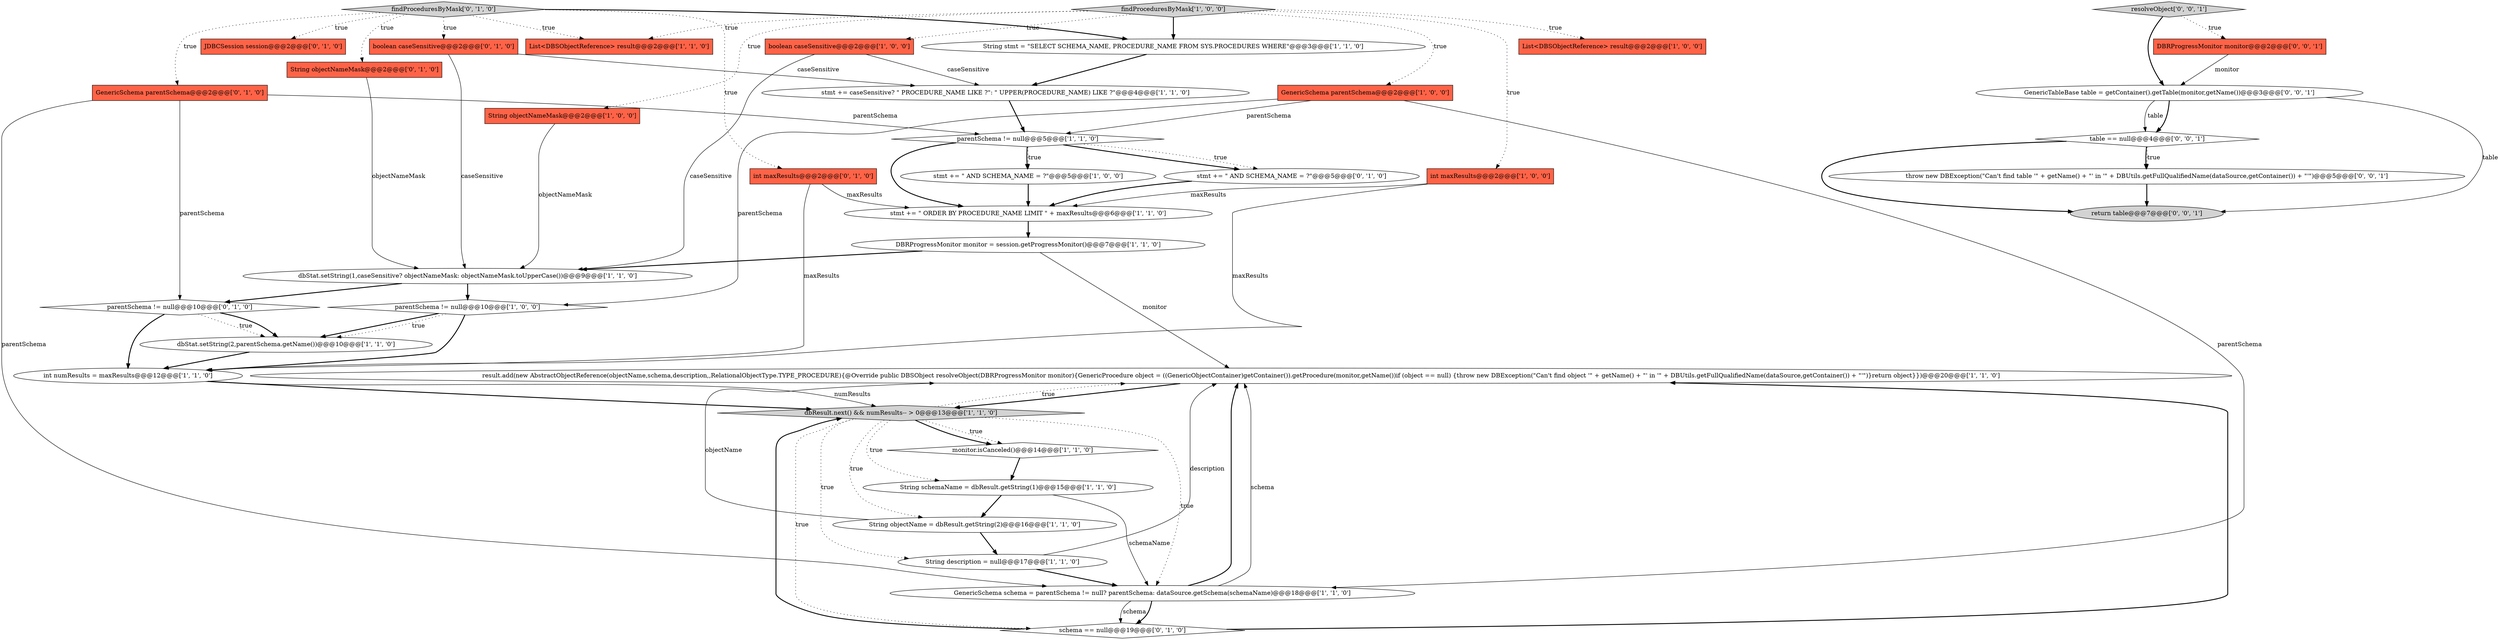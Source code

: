 digraph {
23 [style = filled, label = "stmt += \" ORDER BY PROCEDURE_NAME LIMIT \" + maxResults@@@6@@@['1', '1', '0']", fillcolor = white, shape = ellipse image = "AAA0AAABBB1BBB"];
28 [style = filled, label = "String objectNameMask@@@2@@@['0', '1', '0']", fillcolor = tomato, shape = box image = "AAA0AAABBB2BBB"];
2 [style = filled, label = "parentSchema != null@@@10@@@['1', '0', '0']", fillcolor = white, shape = diamond image = "AAA0AAABBB1BBB"];
16 [style = filled, label = "String stmt = \"SELECT SCHEMA_NAME, PROCEDURE_NAME FROM SYS.PROCEDURES WHERE\"@@@3@@@['1', '1', '0']", fillcolor = white, shape = ellipse image = "AAA0AAABBB1BBB"];
10 [style = filled, label = "boolean caseSensitive@@@2@@@['1', '0', '0']", fillcolor = tomato, shape = box image = "AAA0AAABBB1BBB"];
6 [style = filled, label = "List<DBSObjectReference> result@@@2@@@['1', '0', '0']", fillcolor = tomato, shape = box image = "AAA0AAABBB1BBB"];
12 [style = filled, label = "int numResults = maxResults@@@12@@@['1', '1', '0']", fillcolor = white, shape = ellipse image = "AAA0AAABBB1BBB"];
19 [style = filled, label = "List<DBSObjectReference> result@@@2@@@['1', '1', '0']", fillcolor = tomato, shape = box image = "AAA0AAABBB1BBB"];
24 [style = filled, label = "stmt += \" AND SCHEMA_NAME = ?\"@@@5@@@['0', '1', '0']", fillcolor = white, shape = ellipse image = "AAA0AAABBB2BBB"];
25 [style = filled, label = "int maxResults@@@2@@@['0', '1', '0']", fillcolor = tomato, shape = box image = "AAA0AAABBB2BBB"];
13 [style = filled, label = "DBRProgressMonitor monitor = session.getProgressMonitor()@@@7@@@['1', '1', '0']", fillcolor = white, shape = ellipse image = "AAA0AAABBB1BBB"];
26 [style = filled, label = "GenericSchema parentSchema@@@2@@@['0', '1', '0']", fillcolor = tomato, shape = box image = "AAA0AAABBB2BBB"];
4 [style = filled, label = "String description = null@@@17@@@['1', '1', '0']", fillcolor = white, shape = ellipse image = "AAA0AAABBB1BBB"];
30 [style = filled, label = "findProceduresByMask['0', '1', '0']", fillcolor = lightgray, shape = diamond image = "AAA0AAABBB2BBB"];
21 [style = filled, label = "findProceduresByMask['1', '0', '0']", fillcolor = lightgray, shape = diamond image = "AAA0AAABBB1BBB"];
1 [style = filled, label = "GenericSchema parentSchema@@@2@@@['1', '0', '0']", fillcolor = tomato, shape = box image = "AAA0AAABBB1BBB"];
20 [style = filled, label = "String schemaName = dbResult.getString(1)@@@15@@@['1', '1', '0']", fillcolor = white, shape = ellipse image = "AAA0AAABBB1BBB"];
18 [style = filled, label = "dbResult.next() && numResults-- > 0@@@13@@@['1', '1', '0']", fillcolor = lightgray, shape = diamond image = "AAA0AAABBB1BBB"];
11 [style = filled, label = "parentSchema != null@@@5@@@['1', '1', '0']", fillcolor = white, shape = diamond image = "AAA0AAABBB1BBB"];
36 [style = filled, label = "table == null@@@4@@@['0', '0', '1']", fillcolor = white, shape = diamond image = "AAA0AAABBB3BBB"];
35 [style = filled, label = "resolveObject['0', '0', '1']", fillcolor = lightgray, shape = diamond image = "AAA0AAABBB3BBB"];
5 [style = filled, label = "String objectNameMask@@@2@@@['1', '0', '0']", fillcolor = tomato, shape = box image = "AAA0AAABBB1BBB"];
27 [style = filled, label = "JDBCSession session@@@2@@@['0', '1', '0']", fillcolor = tomato, shape = box image = "AAA0AAABBB2BBB"];
31 [style = filled, label = "boolean caseSensitive@@@2@@@['0', '1', '0']", fillcolor = tomato, shape = box image = "AAA0AAABBB2BBB"];
37 [style = filled, label = "return table@@@7@@@['0', '0', '1']", fillcolor = lightgray, shape = ellipse image = "AAA0AAABBB3BBB"];
15 [style = filled, label = "stmt += caseSensitive? \" PROCEDURE_NAME LIKE ?\": \" UPPER(PROCEDURE_NAME) LIKE ?\"@@@4@@@['1', '1', '0']", fillcolor = white, shape = ellipse image = "AAA0AAABBB1BBB"];
22 [style = filled, label = "String objectName = dbResult.getString(2)@@@16@@@['1', '1', '0']", fillcolor = white, shape = ellipse image = "AAA0AAABBB1BBB"];
7 [style = filled, label = "result.add(new AbstractObjectReference(objectName,schema,description,,RelationalObjectType.TYPE_PROCEDURE){@Override public DBSObject resolveObject(DBRProgressMonitor monitor){GenericProcedure object = ((GenericObjectContainer)getContainer()).getProcedure(monitor,getName())if (object == null) {throw new DBException(\"Can't find object '\" + getName() + \"' in '\" + DBUtils.getFullQualifiedName(dataSource,getContainer()) + \"'\")}return object}})@@@20@@@['1', '1', '0']", fillcolor = white, shape = ellipse image = "AAA0AAABBB1BBB"];
14 [style = filled, label = "dbStat.setString(1,caseSensitive? objectNameMask: objectNameMask.toUpperCase())@@@9@@@['1', '1', '0']", fillcolor = white, shape = ellipse image = "AAA0AAABBB1BBB"];
32 [style = filled, label = "parentSchema != null@@@10@@@['0', '1', '0']", fillcolor = white, shape = diamond image = "AAA0AAABBB2BBB"];
38 [style = filled, label = "throw new DBException(\"Can't find table '\" + getName() + \"' in '\" + DBUtils.getFullQualifiedName(dataSource,getContainer()) + \"'\")@@@5@@@['0', '0', '1']", fillcolor = white, shape = ellipse image = "AAA0AAABBB3BBB"];
0 [style = filled, label = "stmt += \" AND SCHEMA_NAME = ?\"@@@5@@@['1', '0', '0']", fillcolor = white, shape = ellipse image = "AAA0AAABBB1BBB"];
29 [style = filled, label = "schema == null@@@19@@@['0', '1', '0']", fillcolor = white, shape = diamond image = "AAA1AAABBB2BBB"];
17 [style = filled, label = "dbStat.setString(2,parentSchema.getName())@@@10@@@['1', '1', '0']", fillcolor = white, shape = ellipse image = "AAA0AAABBB1BBB"];
3 [style = filled, label = "int maxResults@@@2@@@['1', '0', '0']", fillcolor = tomato, shape = box image = "AAA0AAABBB1BBB"];
8 [style = filled, label = "GenericSchema schema = parentSchema != null? parentSchema: dataSource.getSchema(schemaName)@@@18@@@['1', '1', '0']", fillcolor = white, shape = ellipse image = "AAA0AAABBB1BBB"];
9 [style = filled, label = "monitor.isCanceled()@@@14@@@['1', '1', '0']", fillcolor = white, shape = diamond image = "AAA0AAABBB1BBB"];
34 [style = filled, label = "GenericTableBase table = getContainer().getTable(monitor,getName())@@@3@@@['0', '0', '1']", fillcolor = white, shape = ellipse image = "AAA0AAABBB3BBB"];
33 [style = filled, label = "DBRProgressMonitor monitor@@@2@@@['0', '0', '1']", fillcolor = tomato, shape = box image = "AAA0AAABBB3BBB"];
30->19 [style = dotted, label="true"];
25->23 [style = solid, label="maxResults"];
14->32 [style = bold, label=""];
4->8 [style = bold, label=""];
21->5 [style = dotted, label="true"];
2->17 [style = bold, label=""];
0->23 [style = bold, label=""];
18->7 [style = dotted, label="true"];
30->31 [style = dotted, label="true"];
11->23 [style = bold, label=""];
36->38 [style = bold, label=""];
35->34 [style = bold, label=""];
34->36 [style = solid, label="table"];
36->38 [style = dotted, label="true"];
18->20 [style = dotted, label="true"];
31->15 [style = solid, label="caseSensitive"];
11->24 [style = dotted, label="true"];
26->8 [style = solid, label="parentSchema"];
9->20 [style = bold, label=""];
18->8 [style = dotted, label="true"];
33->34 [style = solid, label="monitor"];
18->29 [style = dotted, label="true"];
28->14 [style = solid, label="objectNameMask"];
32->17 [style = dotted, label="true"];
30->16 [style = bold, label=""];
4->7 [style = solid, label="description"];
12->18 [style = solid, label="numResults"];
30->26 [style = dotted, label="true"];
12->18 [style = bold, label=""];
25->12 [style = solid, label="maxResults"];
29->7 [style = bold, label=""];
18->9 [style = dotted, label="true"];
1->2 [style = solid, label="parentSchema"];
8->29 [style = solid, label="schema"];
8->7 [style = solid, label="schema"];
13->7 [style = solid, label="monitor"];
3->12 [style = solid, label="maxResults"];
20->8 [style = solid, label="schemaName"];
30->28 [style = dotted, label="true"];
31->14 [style = solid, label="caseSensitive"];
34->37 [style = solid, label="table"];
7->18 [style = bold, label=""];
11->0 [style = bold, label=""];
21->16 [style = bold, label=""];
20->22 [style = bold, label=""];
38->37 [style = bold, label=""];
21->3 [style = dotted, label="true"];
21->1 [style = dotted, label="true"];
34->36 [style = bold, label=""];
11->24 [style = bold, label=""];
1->11 [style = solid, label="parentSchema"];
21->10 [style = dotted, label="true"];
23->13 [style = bold, label=""];
26->32 [style = solid, label="parentSchema"];
18->9 [style = bold, label=""];
22->7 [style = solid, label="objectName"];
18->4 [style = dotted, label="true"];
15->11 [style = bold, label=""];
3->23 [style = solid, label="maxResults"];
30->25 [style = dotted, label="true"];
14->2 [style = bold, label=""];
21->6 [style = dotted, label="true"];
8->7 [style = bold, label=""];
29->18 [style = bold, label=""];
10->14 [style = solid, label="caseSensitive"];
18->22 [style = dotted, label="true"];
10->15 [style = solid, label="caseSensitive"];
2->17 [style = dotted, label="true"];
32->12 [style = bold, label=""];
36->37 [style = bold, label=""];
26->11 [style = solid, label="parentSchema"];
24->23 [style = bold, label=""];
35->33 [style = dotted, label="true"];
30->27 [style = dotted, label="true"];
16->15 [style = bold, label=""];
17->12 [style = bold, label=""];
11->0 [style = dotted, label="true"];
8->29 [style = bold, label=""];
32->17 [style = bold, label=""];
1->8 [style = solid, label="parentSchema"];
22->4 [style = bold, label=""];
21->19 [style = dotted, label="true"];
5->14 [style = solid, label="objectNameMask"];
13->14 [style = bold, label=""];
2->12 [style = bold, label=""];
}
